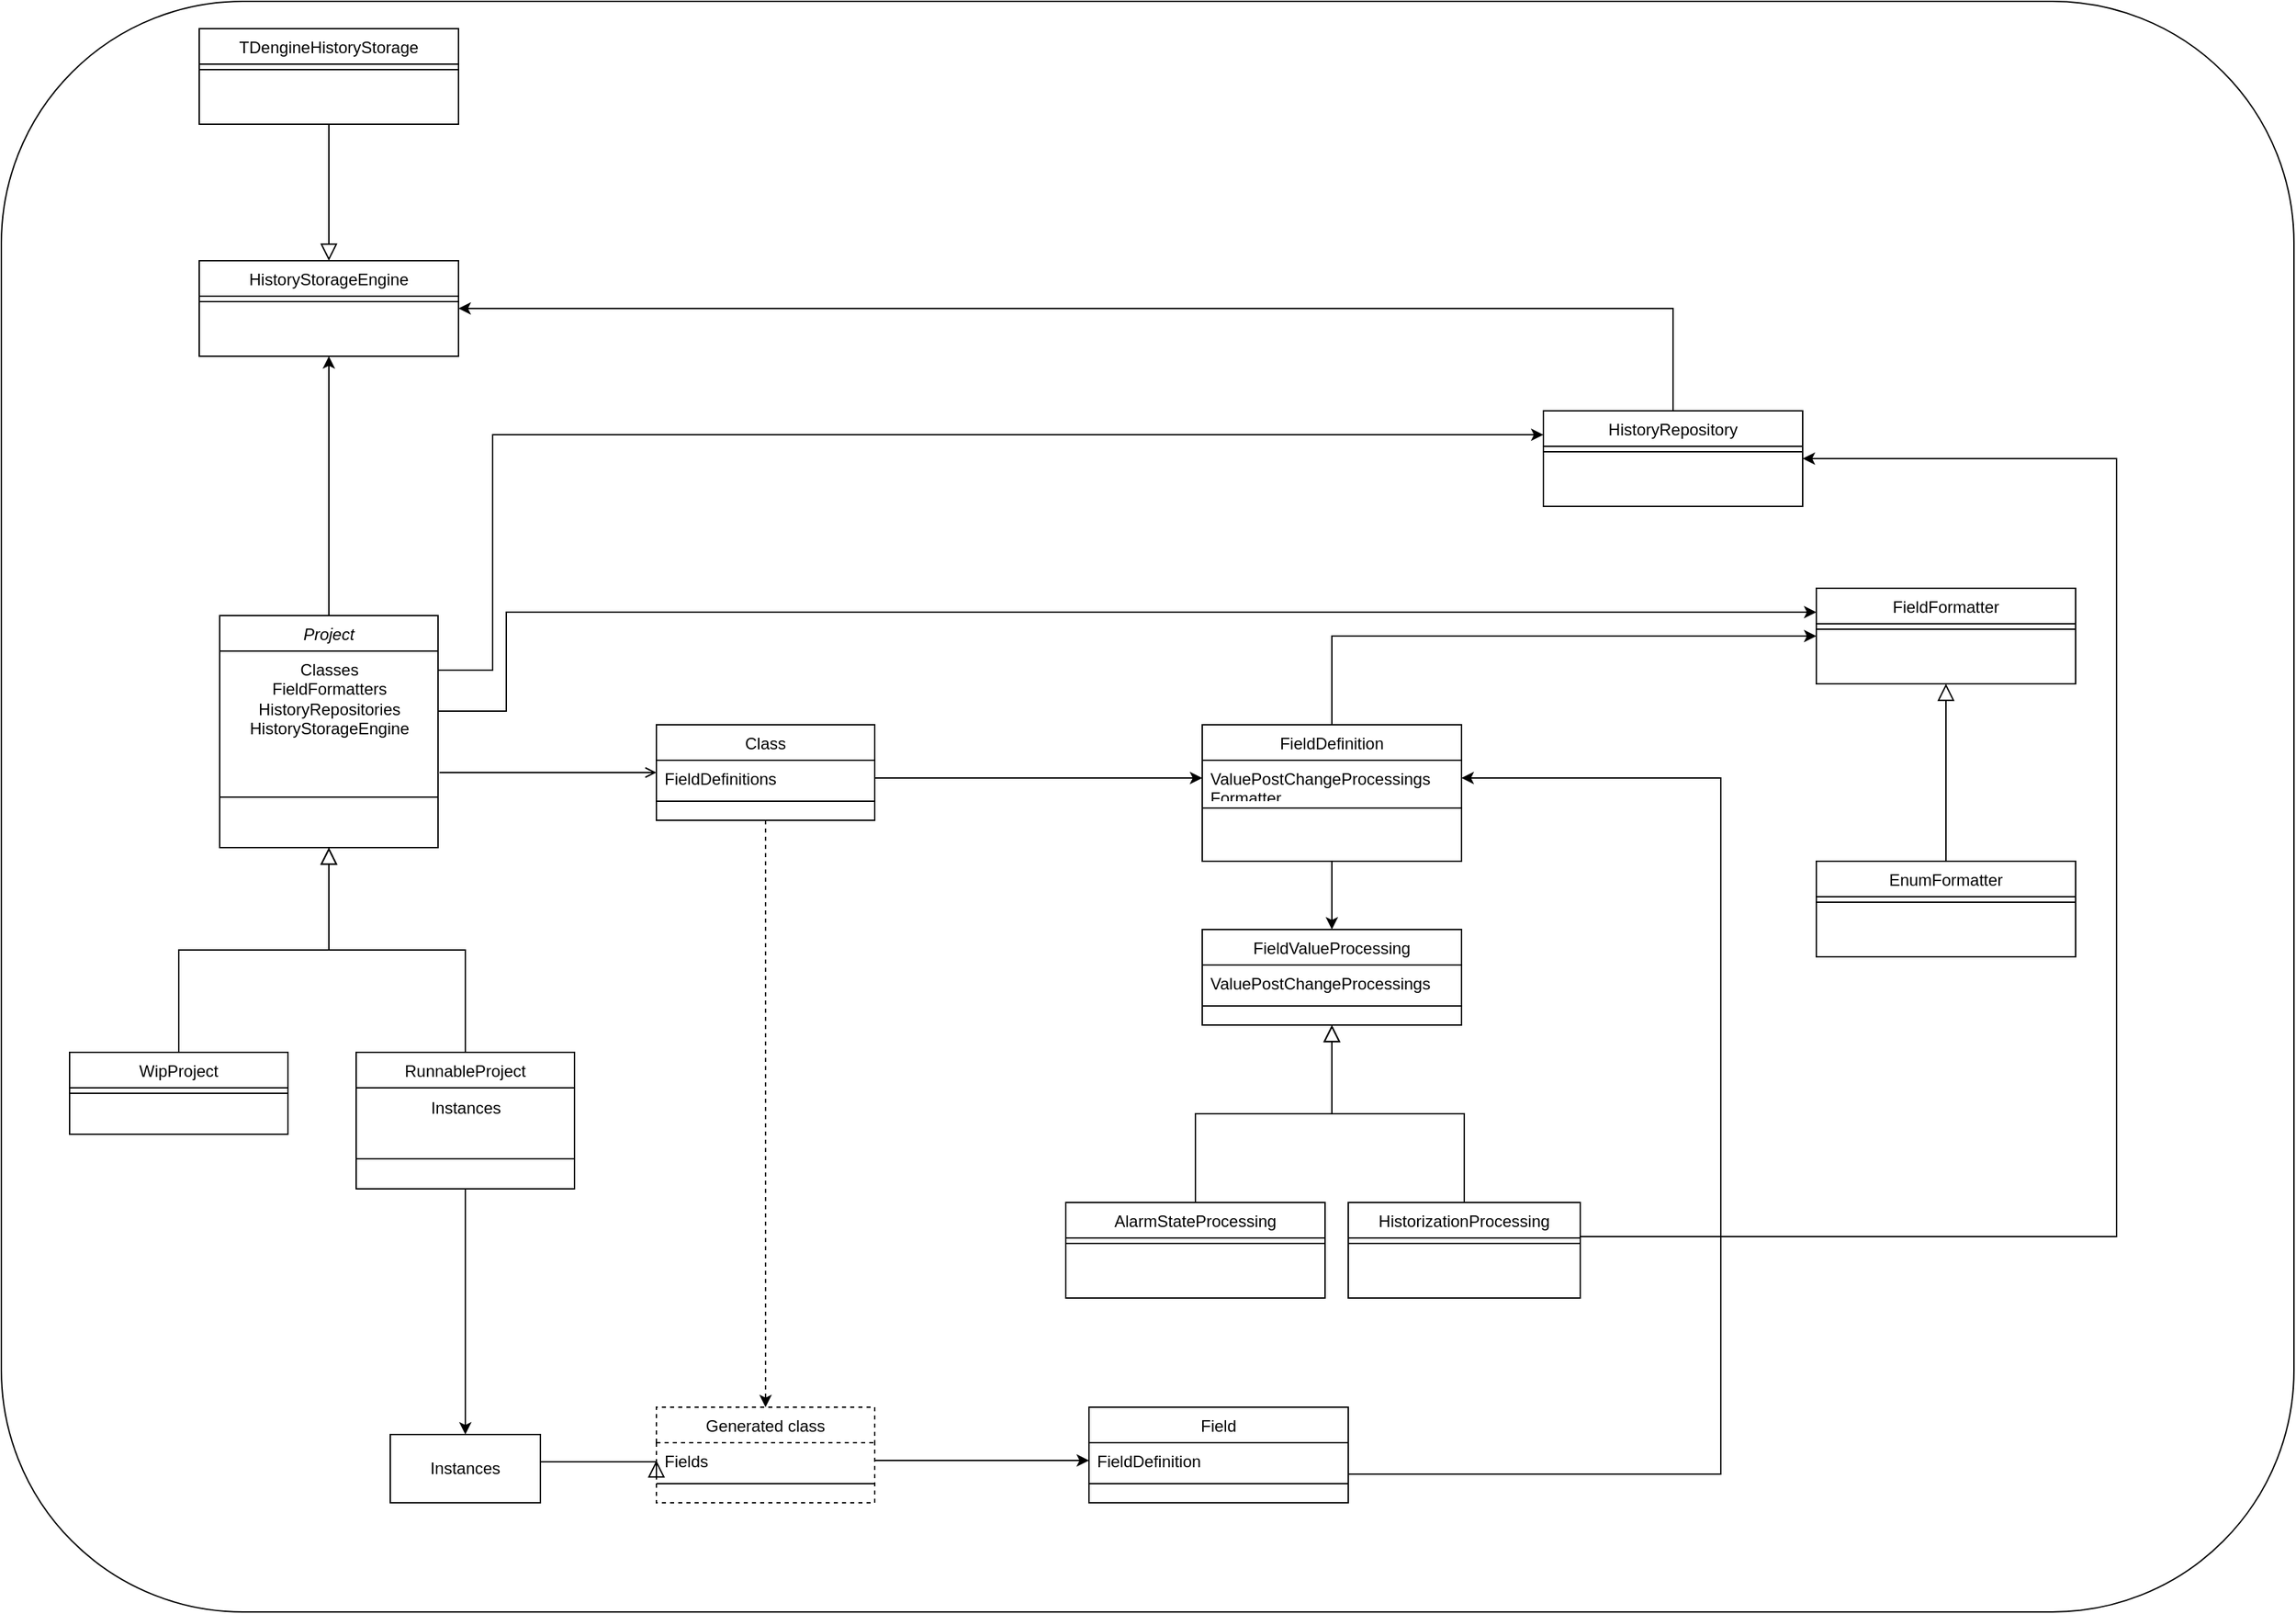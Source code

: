 <mxfile version="26.0.16">
  <diagram id="C5RBs43oDa-KdzZeNtuy" name="Page-1">
    <mxGraphModel dx="1304" dy="2038" grid="1" gridSize="10" guides="1" tooltips="1" connect="1" arrows="1" fold="1" page="1" pageScale="1" pageWidth="827" pageHeight="1169" math="0" shadow="0">
      <root>
        <mxCell id="WIyWlLk6GJQsqaUBKTNV-0" />
        <mxCell id="WIyWlLk6GJQsqaUBKTNV-1" parent="WIyWlLk6GJQsqaUBKTNV-0" />
        <mxCell id="y8Sr26wMwlRGIdYewi3A-2" value="" style="rounded=1;whiteSpace=wrap;html=1;" parent="WIyWlLk6GJQsqaUBKTNV-1" vertex="1">
          <mxGeometry x="30" y="-410" width="1680" height="1180" as="geometry" />
        </mxCell>
        <mxCell id="plFuAbxnmmpcVdtecBke-39" style="edgeStyle=orthogonalEdgeStyle;rounded=0;orthogonalLoop=1;jettySize=auto;html=1;entryX=0;entryY=0.25;entryDx=0;entryDy=0;" parent="WIyWlLk6GJQsqaUBKTNV-1" source="zkfFHV4jXpPFQw0GAbJ--0" target="plFuAbxnmmpcVdtecBke-33" edge="1">
          <mxGeometry relative="1" as="geometry">
            <Array as="points">
              <mxPoint x="400" y="110" />
              <mxPoint x="400" y="37" />
            </Array>
          </mxGeometry>
        </mxCell>
        <mxCell id="plFuAbxnmmpcVdtecBke-49" style="edgeStyle=orthogonalEdgeStyle;rounded=0;orthogonalLoop=1;jettySize=auto;html=1;entryX=0.5;entryY=1;entryDx=0;entryDy=0;" parent="WIyWlLk6GJQsqaUBKTNV-1" source="zkfFHV4jXpPFQw0GAbJ--0" target="plFuAbxnmmpcVdtecBke-47" edge="1">
          <mxGeometry relative="1" as="geometry">
            <mxPoint x="280" y="-150" as="targetPoint" />
          </mxGeometry>
        </mxCell>
        <mxCell id="zkfFHV4jXpPFQw0GAbJ--0" value="Project" style="swimlane;fontStyle=2;align=center;verticalAlign=top;childLayout=stackLayout;horizontal=1;startSize=26;horizontalStack=0;resizeParent=1;resizeLast=0;collapsible=1;marginBottom=0;rounded=0;shadow=0;strokeWidth=1;" parent="WIyWlLk6GJQsqaUBKTNV-1" vertex="1">
          <mxGeometry x="190" y="40" width="160" height="170" as="geometry">
            <mxRectangle x="230" y="140" width="160" height="26" as="alternateBounds" />
          </mxGeometry>
        </mxCell>
        <mxCell id="plFuAbxnmmpcVdtecBke-4" value="Classes&lt;div&gt;FieldFormatters&lt;/div&gt;&lt;div&gt;HistoryRepositories&lt;/div&gt;&lt;div&gt;HistoryStorageEngine&lt;/div&gt;" style="text;html=1;align=center;verticalAlign=middle;resizable=0;points=[];autosize=1;strokeColor=none;fillColor=none;" parent="zkfFHV4jXpPFQw0GAbJ--0" vertex="1">
          <mxGeometry y="26" width="160" height="70" as="geometry" />
        </mxCell>
        <mxCell id="zkfFHV4jXpPFQw0GAbJ--4" value="" style="line;html=1;strokeWidth=1;align=left;verticalAlign=middle;spacingTop=-1;spacingLeft=3;spacingRight=3;rotatable=0;labelPosition=right;points=[];portConstraint=eastwest;" parent="zkfFHV4jXpPFQw0GAbJ--0" vertex="1">
          <mxGeometry y="96" width="160" height="74" as="geometry" />
        </mxCell>
        <mxCell id="zkfFHV4jXpPFQw0GAbJ--6" value="WipProject" style="swimlane;fontStyle=0;align=center;verticalAlign=top;childLayout=stackLayout;horizontal=1;startSize=26;horizontalStack=0;resizeParent=1;resizeLast=0;collapsible=1;marginBottom=0;rounded=0;shadow=0;strokeWidth=1;" parent="WIyWlLk6GJQsqaUBKTNV-1" vertex="1">
          <mxGeometry x="80" y="360" width="160" height="60" as="geometry">
            <mxRectangle x="130" y="380" width="160" height="26" as="alternateBounds" />
          </mxGeometry>
        </mxCell>
        <mxCell id="zkfFHV4jXpPFQw0GAbJ--9" value="" style="line;html=1;strokeWidth=1;align=left;verticalAlign=middle;spacingTop=-1;spacingLeft=3;spacingRight=3;rotatable=0;labelPosition=right;points=[];portConstraint=eastwest;" parent="zkfFHV4jXpPFQw0GAbJ--6" vertex="1">
          <mxGeometry y="26" width="160" height="8" as="geometry" />
        </mxCell>
        <mxCell id="zkfFHV4jXpPFQw0GAbJ--12" value="" style="endArrow=block;endSize=10;endFill=0;shadow=0;strokeWidth=1;rounded=0;curved=0;edgeStyle=elbowEdgeStyle;elbow=vertical;" parent="WIyWlLk6GJQsqaUBKTNV-1" source="zkfFHV4jXpPFQw0GAbJ--6" target="zkfFHV4jXpPFQw0GAbJ--0" edge="1">
          <mxGeometry width="160" relative="1" as="geometry">
            <mxPoint x="200" y="203" as="sourcePoint" />
            <mxPoint x="200" y="203" as="targetPoint" />
          </mxGeometry>
        </mxCell>
        <mxCell id="plFuAbxnmmpcVdtecBke-18" style="edgeStyle=orthogonalEdgeStyle;rounded=0;orthogonalLoop=1;jettySize=auto;html=1;exitX=0.5;exitY=1;exitDx=0;exitDy=0;entryX=0.5;entryY=0;entryDx=0;entryDy=0;" parent="WIyWlLk6GJQsqaUBKTNV-1" source="zkfFHV4jXpPFQw0GAbJ--13" target="plFuAbxnmmpcVdtecBke-17" edge="1">
          <mxGeometry relative="1" as="geometry" />
        </mxCell>
        <mxCell id="zkfFHV4jXpPFQw0GAbJ--13" value="RunnableProject" style="swimlane;fontStyle=0;align=center;verticalAlign=top;childLayout=stackLayout;horizontal=1;startSize=26;horizontalStack=0;resizeParent=1;resizeLast=0;collapsible=1;marginBottom=0;rounded=0;shadow=0;strokeWidth=1;" parent="WIyWlLk6GJQsqaUBKTNV-1" vertex="1">
          <mxGeometry x="290" y="360" width="160" height="100" as="geometry">
            <mxRectangle x="340" y="380" width="170" height="26" as="alternateBounds" />
          </mxGeometry>
        </mxCell>
        <mxCell id="plFuAbxnmmpcVdtecBke-19" value="Instances" style="text;html=1;align=center;verticalAlign=middle;resizable=0;points=[];autosize=1;strokeColor=none;fillColor=none;" parent="zkfFHV4jXpPFQw0GAbJ--13" vertex="1">
          <mxGeometry y="26" width="160" height="30" as="geometry" />
        </mxCell>
        <mxCell id="zkfFHV4jXpPFQw0GAbJ--15" value="" style="line;html=1;strokeWidth=1;align=left;verticalAlign=middle;spacingTop=-1;spacingLeft=3;spacingRight=3;rotatable=0;labelPosition=right;points=[];portConstraint=eastwest;" parent="zkfFHV4jXpPFQw0GAbJ--13" vertex="1">
          <mxGeometry y="56" width="160" height="44" as="geometry" />
        </mxCell>
        <mxCell id="zkfFHV4jXpPFQw0GAbJ--16" value="" style="endArrow=block;endSize=10;endFill=0;shadow=0;strokeWidth=1;rounded=0;curved=0;edgeStyle=elbowEdgeStyle;elbow=vertical;" parent="WIyWlLk6GJQsqaUBKTNV-1" source="zkfFHV4jXpPFQw0GAbJ--13" target="zkfFHV4jXpPFQw0GAbJ--0" edge="1">
          <mxGeometry width="160" relative="1" as="geometry">
            <mxPoint x="210" y="373" as="sourcePoint" />
            <mxPoint x="310" y="271" as="targetPoint" />
          </mxGeometry>
        </mxCell>
        <mxCell id="plFuAbxnmmpcVdtecBke-24" style="edgeStyle=orthogonalEdgeStyle;rounded=0;orthogonalLoop=1;jettySize=auto;html=1;exitX=0.5;exitY=1;exitDx=0;exitDy=0;dashed=1;" parent="WIyWlLk6GJQsqaUBKTNV-1" source="zkfFHV4jXpPFQw0GAbJ--17" target="plFuAbxnmmpcVdtecBke-21" edge="1">
          <mxGeometry relative="1" as="geometry" />
        </mxCell>
        <mxCell id="zkfFHV4jXpPFQw0GAbJ--17" value="Class" style="swimlane;fontStyle=0;align=center;verticalAlign=top;childLayout=stackLayout;horizontal=1;startSize=26;horizontalStack=0;resizeParent=1;resizeLast=0;collapsible=1;marginBottom=0;rounded=0;shadow=0;strokeWidth=1;" parent="WIyWlLk6GJQsqaUBKTNV-1" vertex="1">
          <mxGeometry x="510" y="120" width="160" height="70" as="geometry">
            <mxRectangle x="550" y="140" width="160" height="26" as="alternateBounds" />
          </mxGeometry>
        </mxCell>
        <mxCell id="zkfFHV4jXpPFQw0GAbJ--18" value="FieldDefinitions" style="text;align=left;verticalAlign=top;spacingLeft=4;spacingRight=4;overflow=hidden;rotatable=0;points=[[0,0.5],[1,0.5]];portConstraint=eastwest;" parent="zkfFHV4jXpPFQw0GAbJ--17" vertex="1">
          <mxGeometry y="26" width="160" height="26" as="geometry" />
        </mxCell>
        <mxCell id="zkfFHV4jXpPFQw0GAbJ--23" value="" style="line;html=1;strokeWidth=1;align=left;verticalAlign=middle;spacingTop=-1;spacingLeft=3;spacingRight=3;rotatable=0;labelPosition=right;points=[];portConstraint=eastwest;" parent="zkfFHV4jXpPFQw0GAbJ--17" vertex="1">
          <mxGeometry y="52" width="160" height="8" as="geometry" />
        </mxCell>
        <mxCell id="zkfFHV4jXpPFQw0GAbJ--26" value="" style="endArrow=open;shadow=0;strokeWidth=1;rounded=0;curved=0;endFill=1;edgeStyle=elbowEdgeStyle;elbow=horizontal;" parent="WIyWlLk6GJQsqaUBKTNV-1" target="zkfFHV4jXpPFQw0GAbJ--17" edge="1">
          <mxGeometry x="0.5" y="41" relative="1" as="geometry">
            <mxPoint x="351" y="155" as="sourcePoint" />
            <mxPoint x="540" y="192" as="targetPoint" />
            <mxPoint x="-40" y="32" as="offset" />
          </mxGeometry>
        </mxCell>
        <mxCell id="plFuAbxnmmpcVdtecBke-1" value="FieldDefinition" style="swimlane;fontStyle=0;align=center;verticalAlign=top;childLayout=stackLayout;horizontal=1;startSize=26;horizontalStack=0;resizeParent=1;resizeLast=0;collapsible=1;marginBottom=0;rounded=0;shadow=0;strokeWidth=1;" parent="WIyWlLk6GJQsqaUBKTNV-1" vertex="1">
          <mxGeometry x="910" y="120" width="190" height="100" as="geometry">
            <mxRectangle x="550" y="140" width="160" height="26" as="alternateBounds" />
          </mxGeometry>
        </mxCell>
        <mxCell id="plFuAbxnmmpcVdtecBke-2" value="ValuePostChangeProcessings&#xa;Formatter" style="text;align=left;verticalAlign=top;spacingLeft=4;spacingRight=4;overflow=hidden;rotatable=0;points=[[0,0.5],[1,0.5]];portConstraint=eastwest;" parent="plFuAbxnmmpcVdtecBke-1" vertex="1">
          <mxGeometry y="26" width="190" height="26" as="geometry" />
        </mxCell>
        <mxCell id="plFuAbxnmmpcVdtecBke-3" value="" style="line;html=1;strokeWidth=1;align=left;verticalAlign=middle;spacingTop=-1;spacingLeft=3;spacingRight=3;rotatable=0;labelPosition=right;points=[];portConstraint=eastwest;" parent="plFuAbxnmmpcVdtecBke-1" vertex="1">
          <mxGeometry y="52" width="190" height="18" as="geometry" />
        </mxCell>
        <mxCell id="plFuAbxnmmpcVdtecBke-5" value="" style="edgeStyle=orthogonalEdgeStyle;rounded=0;orthogonalLoop=1;jettySize=auto;html=1;entryX=0;entryY=0.5;entryDx=0;entryDy=0;" parent="WIyWlLk6GJQsqaUBKTNV-1" source="zkfFHV4jXpPFQw0GAbJ--18" target="plFuAbxnmmpcVdtecBke-2" edge="1">
          <mxGeometry relative="1" as="geometry" />
        </mxCell>
        <mxCell id="plFuAbxnmmpcVdtecBke-6" value="FieldValueProcessing" style="swimlane;fontStyle=0;align=center;verticalAlign=top;childLayout=stackLayout;horizontal=1;startSize=26;horizontalStack=0;resizeParent=1;resizeLast=0;collapsible=1;marginBottom=0;rounded=0;shadow=0;strokeWidth=1;" parent="WIyWlLk6GJQsqaUBKTNV-1" vertex="1">
          <mxGeometry x="910" y="270" width="190" height="70" as="geometry">
            <mxRectangle x="550" y="140" width="160" height="26" as="alternateBounds" />
          </mxGeometry>
        </mxCell>
        <mxCell id="plFuAbxnmmpcVdtecBke-7" value="ValuePostChangeProcessings" style="text;align=left;verticalAlign=top;spacingLeft=4;spacingRight=4;overflow=hidden;rotatable=0;points=[[0,0.5],[1,0.5]];portConstraint=eastwest;" parent="plFuAbxnmmpcVdtecBke-6" vertex="1">
          <mxGeometry y="26" width="190" height="26" as="geometry" />
        </mxCell>
        <mxCell id="plFuAbxnmmpcVdtecBke-8" value="" style="line;html=1;strokeWidth=1;align=left;verticalAlign=middle;spacingTop=-1;spacingLeft=3;spacingRight=3;rotatable=0;labelPosition=right;points=[];portConstraint=eastwest;" parent="plFuAbxnmmpcVdtecBke-6" vertex="1">
          <mxGeometry y="52" width="190" height="8" as="geometry" />
        </mxCell>
        <mxCell id="plFuAbxnmmpcVdtecBke-9" value="AlarmStateProcessing" style="swimlane;fontStyle=0;align=center;verticalAlign=top;childLayout=stackLayout;horizontal=1;startSize=26;horizontalStack=0;resizeParent=1;resizeLast=0;collapsible=1;marginBottom=0;rounded=0;shadow=0;strokeWidth=1;" parent="WIyWlLk6GJQsqaUBKTNV-1" vertex="1">
          <mxGeometry x="810" y="470" width="190" height="70" as="geometry">
            <mxRectangle x="550" y="140" width="160" height="26" as="alternateBounds" />
          </mxGeometry>
        </mxCell>
        <mxCell id="plFuAbxnmmpcVdtecBke-11" value="" style="line;html=1;strokeWidth=1;align=left;verticalAlign=middle;spacingTop=-1;spacingLeft=3;spacingRight=3;rotatable=0;labelPosition=right;points=[];portConstraint=eastwest;" parent="plFuAbxnmmpcVdtecBke-9" vertex="1">
          <mxGeometry y="26" width="190" height="8" as="geometry" />
        </mxCell>
        <mxCell id="plFuAbxnmmpcVdtecBke-12" value="" style="endArrow=block;endSize=10;endFill=0;shadow=0;strokeWidth=1;rounded=0;curved=0;edgeStyle=elbowEdgeStyle;elbow=vertical;entryX=0.5;entryY=1;entryDx=0;entryDy=0;exitX=0.5;exitY=0;exitDx=0;exitDy=0;" parent="WIyWlLk6GJQsqaUBKTNV-1" source="plFuAbxnmmpcVdtecBke-9" target="plFuAbxnmmpcVdtecBke-6" edge="1">
          <mxGeometry width="160" relative="1" as="geometry">
            <mxPoint x="420" y="370" as="sourcePoint" />
            <mxPoint x="280" y="238" as="targetPoint" />
          </mxGeometry>
        </mxCell>
        <mxCell id="plFuAbxnmmpcVdtecBke-46" style="edgeStyle=orthogonalEdgeStyle;rounded=0;orthogonalLoop=1;jettySize=auto;html=1;entryX=1;entryY=0.5;entryDx=0;entryDy=0;exitX=1;exitY=0.5;exitDx=0;exitDy=0;" parent="WIyWlLk6GJQsqaUBKTNV-1" source="plFuAbxnmmpcVdtecBke-13" target="plFuAbxnmmpcVdtecBke-42" edge="1">
          <mxGeometry relative="1" as="geometry">
            <Array as="points">
              <mxPoint x="1580" y="495" />
              <mxPoint x="1580" y="-75" />
            </Array>
          </mxGeometry>
        </mxCell>
        <mxCell id="plFuAbxnmmpcVdtecBke-13" value="HistorizationProcessing" style="swimlane;fontStyle=0;align=center;verticalAlign=top;childLayout=stackLayout;horizontal=1;startSize=26;horizontalStack=0;resizeParent=1;resizeLast=0;collapsible=1;marginBottom=0;rounded=0;shadow=0;strokeWidth=1;" parent="WIyWlLk6GJQsqaUBKTNV-1" vertex="1">
          <mxGeometry x="1017" y="470" width="170" height="70" as="geometry">
            <mxRectangle x="550" y="140" width="160" height="26" as="alternateBounds" />
          </mxGeometry>
        </mxCell>
        <mxCell id="plFuAbxnmmpcVdtecBke-14" value="" style="line;html=1;strokeWidth=1;align=left;verticalAlign=middle;spacingTop=-1;spacingLeft=3;spacingRight=3;rotatable=0;labelPosition=right;points=[];portConstraint=eastwest;" parent="plFuAbxnmmpcVdtecBke-13" vertex="1">
          <mxGeometry y="26" width="170" height="8" as="geometry" />
        </mxCell>
        <mxCell id="plFuAbxnmmpcVdtecBke-15" value="" style="endArrow=block;endSize=10;endFill=0;shadow=0;strokeWidth=1;rounded=0;curved=0;edgeStyle=elbowEdgeStyle;elbow=vertical;entryX=0.5;entryY=1;entryDx=0;entryDy=0;exitX=0.5;exitY=0;exitDx=0;exitDy=0;" parent="WIyWlLk6GJQsqaUBKTNV-1" source="plFuAbxnmmpcVdtecBke-13" target="plFuAbxnmmpcVdtecBke-6" edge="1">
          <mxGeometry width="160" relative="1" as="geometry">
            <mxPoint x="895" y="470" as="sourcePoint" />
            <mxPoint x="1015" y="350" as="targetPoint" />
          </mxGeometry>
        </mxCell>
        <mxCell id="plFuAbxnmmpcVdtecBke-16" style="edgeStyle=orthogonalEdgeStyle;rounded=0;orthogonalLoop=1;jettySize=auto;html=1;exitX=0.5;exitY=1;exitDx=0;exitDy=0;entryX=0.5;entryY=0;entryDx=0;entryDy=0;" parent="WIyWlLk6GJQsqaUBKTNV-1" source="plFuAbxnmmpcVdtecBke-1" target="plFuAbxnmmpcVdtecBke-6" edge="1">
          <mxGeometry relative="1" as="geometry" />
        </mxCell>
        <mxCell id="plFuAbxnmmpcVdtecBke-17" value="Instances" style="html=1;whiteSpace=wrap;" parent="WIyWlLk6GJQsqaUBKTNV-1" vertex="1">
          <mxGeometry x="315" y="640" width="110" height="50" as="geometry" />
        </mxCell>
        <mxCell id="plFuAbxnmmpcVdtecBke-20" value="" style="endArrow=block;endSize=10;endFill=0;shadow=0;strokeWidth=1;rounded=0;curved=0;edgeStyle=elbowEdgeStyle;elbow=vertical;exitX=1;exitY=0.5;exitDx=0;exitDy=0;entryX=0;entryY=0.5;entryDx=0;entryDy=0;" parent="WIyWlLk6GJQsqaUBKTNV-1" source="plFuAbxnmmpcVdtecBke-17" target="plFuAbxnmmpcVdtecBke-22" edge="1">
          <mxGeometry width="160" relative="1" as="geometry">
            <mxPoint x="668" y="640" as="sourcePoint" />
            <mxPoint x="580" y="190" as="targetPoint" />
            <Array as="points">
              <mxPoint x="670" y="660" />
            </Array>
          </mxGeometry>
        </mxCell>
        <mxCell id="plFuAbxnmmpcVdtecBke-21" value="Generated class" style="swimlane;fontStyle=0;align=center;verticalAlign=top;childLayout=stackLayout;horizontal=1;startSize=26;horizontalStack=0;resizeParent=1;resizeLast=0;collapsible=1;marginBottom=0;rounded=0;shadow=0;strokeWidth=1;dashed=1;" parent="WIyWlLk6GJQsqaUBKTNV-1" vertex="1">
          <mxGeometry x="510" y="620" width="160" height="70" as="geometry">
            <mxRectangle x="550" y="140" width="160" height="26" as="alternateBounds" />
          </mxGeometry>
        </mxCell>
        <mxCell id="plFuAbxnmmpcVdtecBke-22" value="Fields" style="text;align=left;verticalAlign=top;spacingLeft=4;spacingRight=4;overflow=hidden;rotatable=0;points=[[0,0.5],[1,0.5]];portConstraint=eastwest;" parent="plFuAbxnmmpcVdtecBke-21" vertex="1">
          <mxGeometry y="26" width="160" height="26" as="geometry" />
        </mxCell>
        <mxCell id="plFuAbxnmmpcVdtecBke-23" value="" style="line;html=1;strokeWidth=1;align=left;verticalAlign=middle;spacingTop=-1;spacingLeft=3;spacingRight=3;rotatable=0;labelPosition=right;points=[];portConstraint=eastwest;" parent="plFuAbxnmmpcVdtecBke-21" vertex="1">
          <mxGeometry y="52" width="160" height="8" as="geometry" />
        </mxCell>
        <mxCell id="plFuAbxnmmpcVdtecBke-28" style="edgeStyle=orthogonalEdgeStyle;rounded=0;orthogonalLoop=1;jettySize=auto;html=1;exitX=1;exitY=0.5;exitDx=0;exitDy=0;entryX=1;entryY=0.5;entryDx=0;entryDy=0;" parent="WIyWlLk6GJQsqaUBKTNV-1" source="plFuAbxnmmpcVdtecBke-26" target="plFuAbxnmmpcVdtecBke-2" edge="1">
          <mxGeometry relative="1" as="geometry">
            <Array as="points">
              <mxPoint x="1017" y="669" />
              <mxPoint x="1290" y="669" />
              <mxPoint x="1290" y="159" />
            </Array>
          </mxGeometry>
        </mxCell>
        <mxCell id="plFuAbxnmmpcVdtecBke-25" value="Field" style="swimlane;fontStyle=0;align=center;verticalAlign=top;childLayout=stackLayout;horizontal=1;startSize=26;horizontalStack=0;resizeParent=1;resizeLast=0;collapsible=1;marginBottom=0;rounded=0;shadow=0;strokeWidth=1;" parent="WIyWlLk6GJQsqaUBKTNV-1" vertex="1">
          <mxGeometry x="827" y="620" width="190" height="70" as="geometry">
            <mxRectangle x="550" y="140" width="160" height="26" as="alternateBounds" />
          </mxGeometry>
        </mxCell>
        <mxCell id="plFuAbxnmmpcVdtecBke-26" value="FieldDefinition" style="text;align=left;verticalAlign=top;spacingLeft=4;spacingRight=4;overflow=hidden;rotatable=0;points=[[0,0.5],[1,0.5]];portConstraint=eastwest;" parent="plFuAbxnmmpcVdtecBke-25" vertex="1">
          <mxGeometry y="26" width="190" height="26" as="geometry" />
        </mxCell>
        <mxCell id="plFuAbxnmmpcVdtecBke-27" value="" style="line;html=1;strokeWidth=1;align=left;verticalAlign=middle;spacingTop=-1;spacingLeft=3;spacingRight=3;rotatable=0;labelPosition=right;points=[];portConstraint=eastwest;" parent="plFuAbxnmmpcVdtecBke-25" vertex="1">
          <mxGeometry y="52" width="190" height="8" as="geometry" />
        </mxCell>
        <mxCell id="plFuAbxnmmpcVdtecBke-29" style="edgeStyle=orthogonalEdgeStyle;rounded=0;orthogonalLoop=1;jettySize=auto;html=1;entryX=0;entryY=0.5;entryDx=0;entryDy=0;" parent="WIyWlLk6GJQsqaUBKTNV-1" source="plFuAbxnmmpcVdtecBke-22" target="plFuAbxnmmpcVdtecBke-26" edge="1">
          <mxGeometry relative="1" as="geometry" />
        </mxCell>
        <mxCell id="plFuAbxnmmpcVdtecBke-33" value="FieldFormatter" style="swimlane;fontStyle=0;align=center;verticalAlign=top;childLayout=stackLayout;horizontal=1;startSize=26;horizontalStack=0;resizeParent=1;resizeLast=0;collapsible=1;marginBottom=0;rounded=0;shadow=0;strokeWidth=1;" parent="WIyWlLk6GJQsqaUBKTNV-1" vertex="1">
          <mxGeometry x="1360" y="20" width="190" height="70" as="geometry">
            <mxRectangle x="550" y="140" width="160" height="26" as="alternateBounds" />
          </mxGeometry>
        </mxCell>
        <mxCell id="plFuAbxnmmpcVdtecBke-35" value="" style="line;html=1;strokeWidth=1;align=left;verticalAlign=middle;spacingTop=-1;spacingLeft=3;spacingRight=3;rotatable=0;labelPosition=right;points=[];portConstraint=eastwest;" parent="plFuAbxnmmpcVdtecBke-33" vertex="1">
          <mxGeometry y="26" width="190" height="8" as="geometry" />
        </mxCell>
        <mxCell id="plFuAbxnmmpcVdtecBke-36" value="EnumFormatter" style="swimlane;fontStyle=0;align=center;verticalAlign=top;childLayout=stackLayout;horizontal=1;startSize=26;horizontalStack=0;resizeParent=1;resizeLast=0;collapsible=1;marginBottom=0;rounded=0;shadow=0;strokeWidth=1;" parent="WIyWlLk6GJQsqaUBKTNV-1" vertex="1">
          <mxGeometry x="1360" y="220" width="190" height="70" as="geometry">
            <mxRectangle x="550" y="140" width="160" height="26" as="alternateBounds" />
          </mxGeometry>
        </mxCell>
        <mxCell id="plFuAbxnmmpcVdtecBke-37" value="" style="line;html=1;strokeWidth=1;align=left;verticalAlign=middle;spacingTop=-1;spacingLeft=3;spacingRight=3;rotatable=0;labelPosition=right;points=[];portConstraint=eastwest;" parent="plFuAbxnmmpcVdtecBke-36" vertex="1">
          <mxGeometry y="26" width="190" height="8" as="geometry" />
        </mxCell>
        <mxCell id="plFuAbxnmmpcVdtecBke-38" value="" style="endArrow=block;endSize=10;endFill=0;shadow=0;strokeWidth=1;rounded=0;curved=0;edgeStyle=elbowEdgeStyle;elbow=vertical;entryX=0.5;entryY=1;entryDx=0;entryDy=0;exitX=0.5;exitY=0;exitDx=0;exitDy=0;" parent="WIyWlLk6GJQsqaUBKTNV-1" source="plFuAbxnmmpcVdtecBke-36" target="plFuAbxnmmpcVdtecBke-33" edge="1">
          <mxGeometry width="160" relative="1" as="geometry">
            <mxPoint x="945" y="470" as="sourcePoint" />
            <mxPoint x="1015" y="350" as="targetPoint" />
            <Array as="points">
              <mxPoint x="1360" y="130" />
            </Array>
          </mxGeometry>
        </mxCell>
        <mxCell id="plFuAbxnmmpcVdtecBke-41" style="edgeStyle=orthogonalEdgeStyle;rounded=0;orthogonalLoop=1;jettySize=auto;html=1;exitX=0.5;exitY=0;exitDx=0;exitDy=0;entryX=0;entryY=0.5;entryDx=0;entryDy=0;" parent="WIyWlLk6GJQsqaUBKTNV-1" source="plFuAbxnmmpcVdtecBke-1" target="plFuAbxnmmpcVdtecBke-33" edge="1">
          <mxGeometry relative="1" as="geometry" />
        </mxCell>
        <mxCell id="plFuAbxnmmpcVdtecBke-50" style="edgeStyle=orthogonalEdgeStyle;rounded=0;orthogonalLoop=1;jettySize=auto;html=1;exitX=0.5;exitY=0;exitDx=0;exitDy=0;entryX=1;entryY=0.5;entryDx=0;entryDy=0;" parent="WIyWlLk6GJQsqaUBKTNV-1" source="plFuAbxnmmpcVdtecBke-42" target="plFuAbxnmmpcVdtecBke-47" edge="1">
          <mxGeometry relative="1" as="geometry">
            <mxPoint x="400" y="-200" as="targetPoint" />
          </mxGeometry>
        </mxCell>
        <mxCell id="plFuAbxnmmpcVdtecBke-42" value="HistoryRepository" style="swimlane;fontStyle=0;align=center;verticalAlign=top;childLayout=stackLayout;horizontal=1;startSize=26;horizontalStack=0;resizeParent=1;resizeLast=0;collapsible=1;marginBottom=0;rounded=0;shadow=0;strokeWidth=1;" parent="WIyWlLk6GJQsqaUBKTNV-1" vertex="1">
          <mxGeometry x="1160" y="-110" width="190" height="70" as="geometry">
            <mxRectangle x="550" y="140" width="160" height="26" as="alternateBounds" />
          </mxGeometry>
        </mxCell>
        <mxCell id="plFuAbxnmmpcVdtecBke-43" value="" style="line;html=1;strokeWidth=1;align=left;verticalAlign=middle;spacingTop=-1;spacingLeft=3;spacingRight=3;rotatable=0;labelPosition=right;points=[];portConstraint=eastwest;" parent="plFuAbxnmmpcVdtecBke-42" vertex="1">
          <mxGeometry y="26" width="190" height="8" as="geometry" />
        </mxCell>
        <mxCell id="plFuAbxnmmpcVdtecBke-45" style="edgeStyle=orthogonalEdgeStyle;rounded=0;orthogonalLoop=1;jettySize=auto;html=1;entryX=0;entryY=0.25;entryDx=0;entryDy=0;" parent="WIyWlLk6GJQsqaUBKTNV-1" source="zkfFHV4jXpPFQw0GAbJ--0" target="plFuAbxnmmpcVdtecBke-42" edge="1">
          <mxGeometry relative="1" as="geometry">
            <mxPoint x="610" y="-110" as="targetPoint" />
            <Array as="points">
              <mxPoint x="390" y="80" />
              <mxPoint x="390" y="-93" />
            </Array>
          </mxGeometry>
        </mxCell>
        <mxCell id="plFuAbxnmmpcVdtecBke-47" value="HistoryStorageEngine" style="swimlane;fontStyle=0;align=center;verticalAlign=top;childLayout=stackLayout;horizontal=1;startSize=26;horizontalStack=0;resizeParent=1;resizeLast=0;collapsible=1;marginBottom=0;rounded=0;shadow=0;strokeWidth=1;" parent="WIyWlLk6GJQsqaUBKTNV-1" vertex="1">
          <mxGeometry x="175" y="-220" width="190" height="70" as="geometry">
            <mxRectangle x="550" y="140" width="160" height="26" as="alternateBounds" />
          </mxGeometry>
        </mxCell>
        <mxCell id="plFuAbxnmmpcVdtecBke-48" value="" style="line;html=1;strokeWidth=1;align=left;verticalAlign=middle;spacingTop=-1;spacingLeft=3;spacingRight=3;rotatable=0;labelPosition=right;points=[];portConstraint=eastwest;" parent="plFuAbxnmmpcVdtecBke-47" vertex="1">
          <mxGeometry y="26" width="190" height="8" as="geometry" />
        </mxCell>
        <mxCell id="plFuAbxnmmpcVdtecBke-51" value="TDengineHistoryStorage" style="swimlane;fontStyle=0;align=center;verticalAlign=top;childLayout=stackLayout;horizontal=1;startSize=26;horizontalStack=0;resizeParent=1;resizeLast=0;collapsible=1;marginBottom=0;rounded=0;shadow=0;strokeWidth=1;" parent="WIyWlLk6GJQsqaUBKTNV-1" vertex="1">
          <mxGeometry x="175" y="-390" width="190" height="70" as="geometry">
            <mxRectangle x="550" y="140" width="160" height="26" as="alternateBounds" />
          </mxGeometry>
        </mxCell>
        <mxCell id="plFuAbxnmmpcVdtecBke-52" value="" style="line;html=1;strokeWidth=1;align=left;verticalAlign=middle;spacingTop=-1;spacingLeft=3;spacingRight=3;rotatable=0;labelPosition=right;points=[];portConstraint=eastwest;" parent="plFuAbxnmmpcVdtecBke-51" vertex="1">
          <mxGeometry y="26" width="190" height="8" as="geometry" />
        </mxCell>
        <mxCell id="plFuAbxnmmpcVdtecBke-53" value="" style="endArrow=block;endSize=10;endFill=0;shadow=0;strokeWidth=1;rounded=0;curved=0;edgeStyle=elbowEdgeStyle;elbow=vertical;entryX=0.5;entryY=0;entryDx=0;entryDy=0;exitX=0.5;exitY=1;exitDx=0;exitDy=0;" parent="WIyWlLk6GJQsqaUBKTNV-1" source="plFuAbxnmmpcVdtecBke-51" target="plFuAbxnmmpcVdtecBke-47" edge="1">
          <mxGeometry width="160" relative="1" as="geometry">
            <mxPoint x="290" y="-330" as="sourcePoint" />
            <mxPoint x="1265" y="110" as="targetPoint" />
            <Array as="points">
              <mxPoint x="295" y="-280" />
            </Array>
          </mxGeometry>
        </mxCell>
      </root>
    </mxGraphModel>
  </diagram>
</mxfile>
